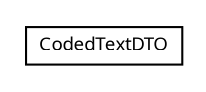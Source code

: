 #!/usr/local/bin/dot
#
# Class diagram 
# Generated by UMLGraph version R5_6 (http://www.umlgraph.org/)
#

digraph G {
	edge [fontname="Trebuchet MS",fontsize=10,labelfontname="Trebuchet MS",labelfontsize=10];
	node [fontname="Trebuchet MS",fontsize=10,shape=plaintext];
	nodesep=0.25;
	ranksep=0.5;
	// se.cambio.cds.model.codedText.dto.CodedTextDTO
	c3255 [label=<<table title="se.cambio.cds.model.codedText.dto.CodedTextDTO" border="0" cellborder="1" cellspacing="0" cellpadding="2" port="p" href="./CodedTextDTO.html">
		<tr><td><table border="0" cellspacing="0" cellpadding="1">
<tr><td align="center" balign="center"><font face="Trebuchet MS"> CodedTextDTO </font></td></tr>
		</table></td></tr>
		</table>>, URL="./CodedTextDTO.html", fontname="Trebuchet MS", fontcolor="black", fontsize=9.0];
}

